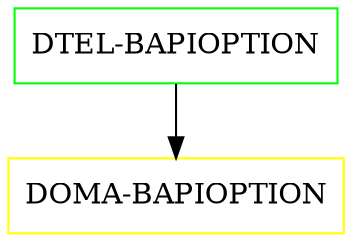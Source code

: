 digraph G {
  "DTEL-BAPIOPTION" [shape=box,color=green];
  "DOMA-BAPIOPTION" [shape=box,color=yellow,URL="./DOMA_BAPIOPTION.html"];
  "DTEL-BAPIOPTION" -> "DOMA-BAPIOPTION";
}
